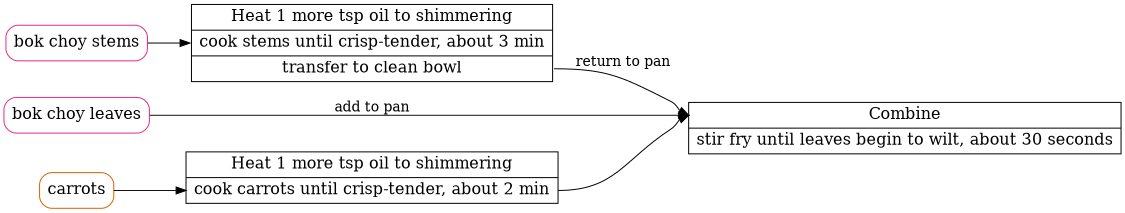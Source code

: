 digraph "Stir-Fried Tofu and Bok Choy in Ginger Sauce" {
graph [ rankdir = "LR", ranksep = .5, size = 7.5];
node [ fontsize = "16" shape = "record" , colorscheme = dark28  ];

subgraph {
rank = same; BokChoy1; BokChoy2; Carrots1
}

"BokChoy1" [ label = "<f0> bok choy stems ", style=rounded, color=4];
"Carrots1" [ label = "<f0> carrots " , style=rounded, color=2];
"BokChoy2" [ label = "<f1> bok choy leaves ", style=rounded, color=4];



"CookBokChoyStems" [ label = "<f0> Heat 1 more tsp oil to shimmering|<f1> cook stems until crisp-tender, about 3 min| <f2> transfer to clean bowl"];
"BokChoy1":f0 -> "CookBokChoyStems":f1 [label = "" ];

"CookCarrots" [ label = "<f0> Heat 1 more tsp oil to shimmering|<f1> cook carrots until crisp-tender, about 2 min"];
"Carrots1":f0 -> "CookCarrots":f1 [label = "" ];

"CookBokAndCar" [ label = "<f0> Combine| <f1> stir fry until leaves begin to wilt, about 30 seconds"];
"CookCarrots":f1 -> "CookBokAndCar":f0 [label = "" ];
"BokChoy2":f1 -> "CookBokAndCar":f0 [label = "add to pan" ];
"CookBokChoyStems":f2 -> "CookBokAndCar":f0 [label = "return to pan" ];




}
